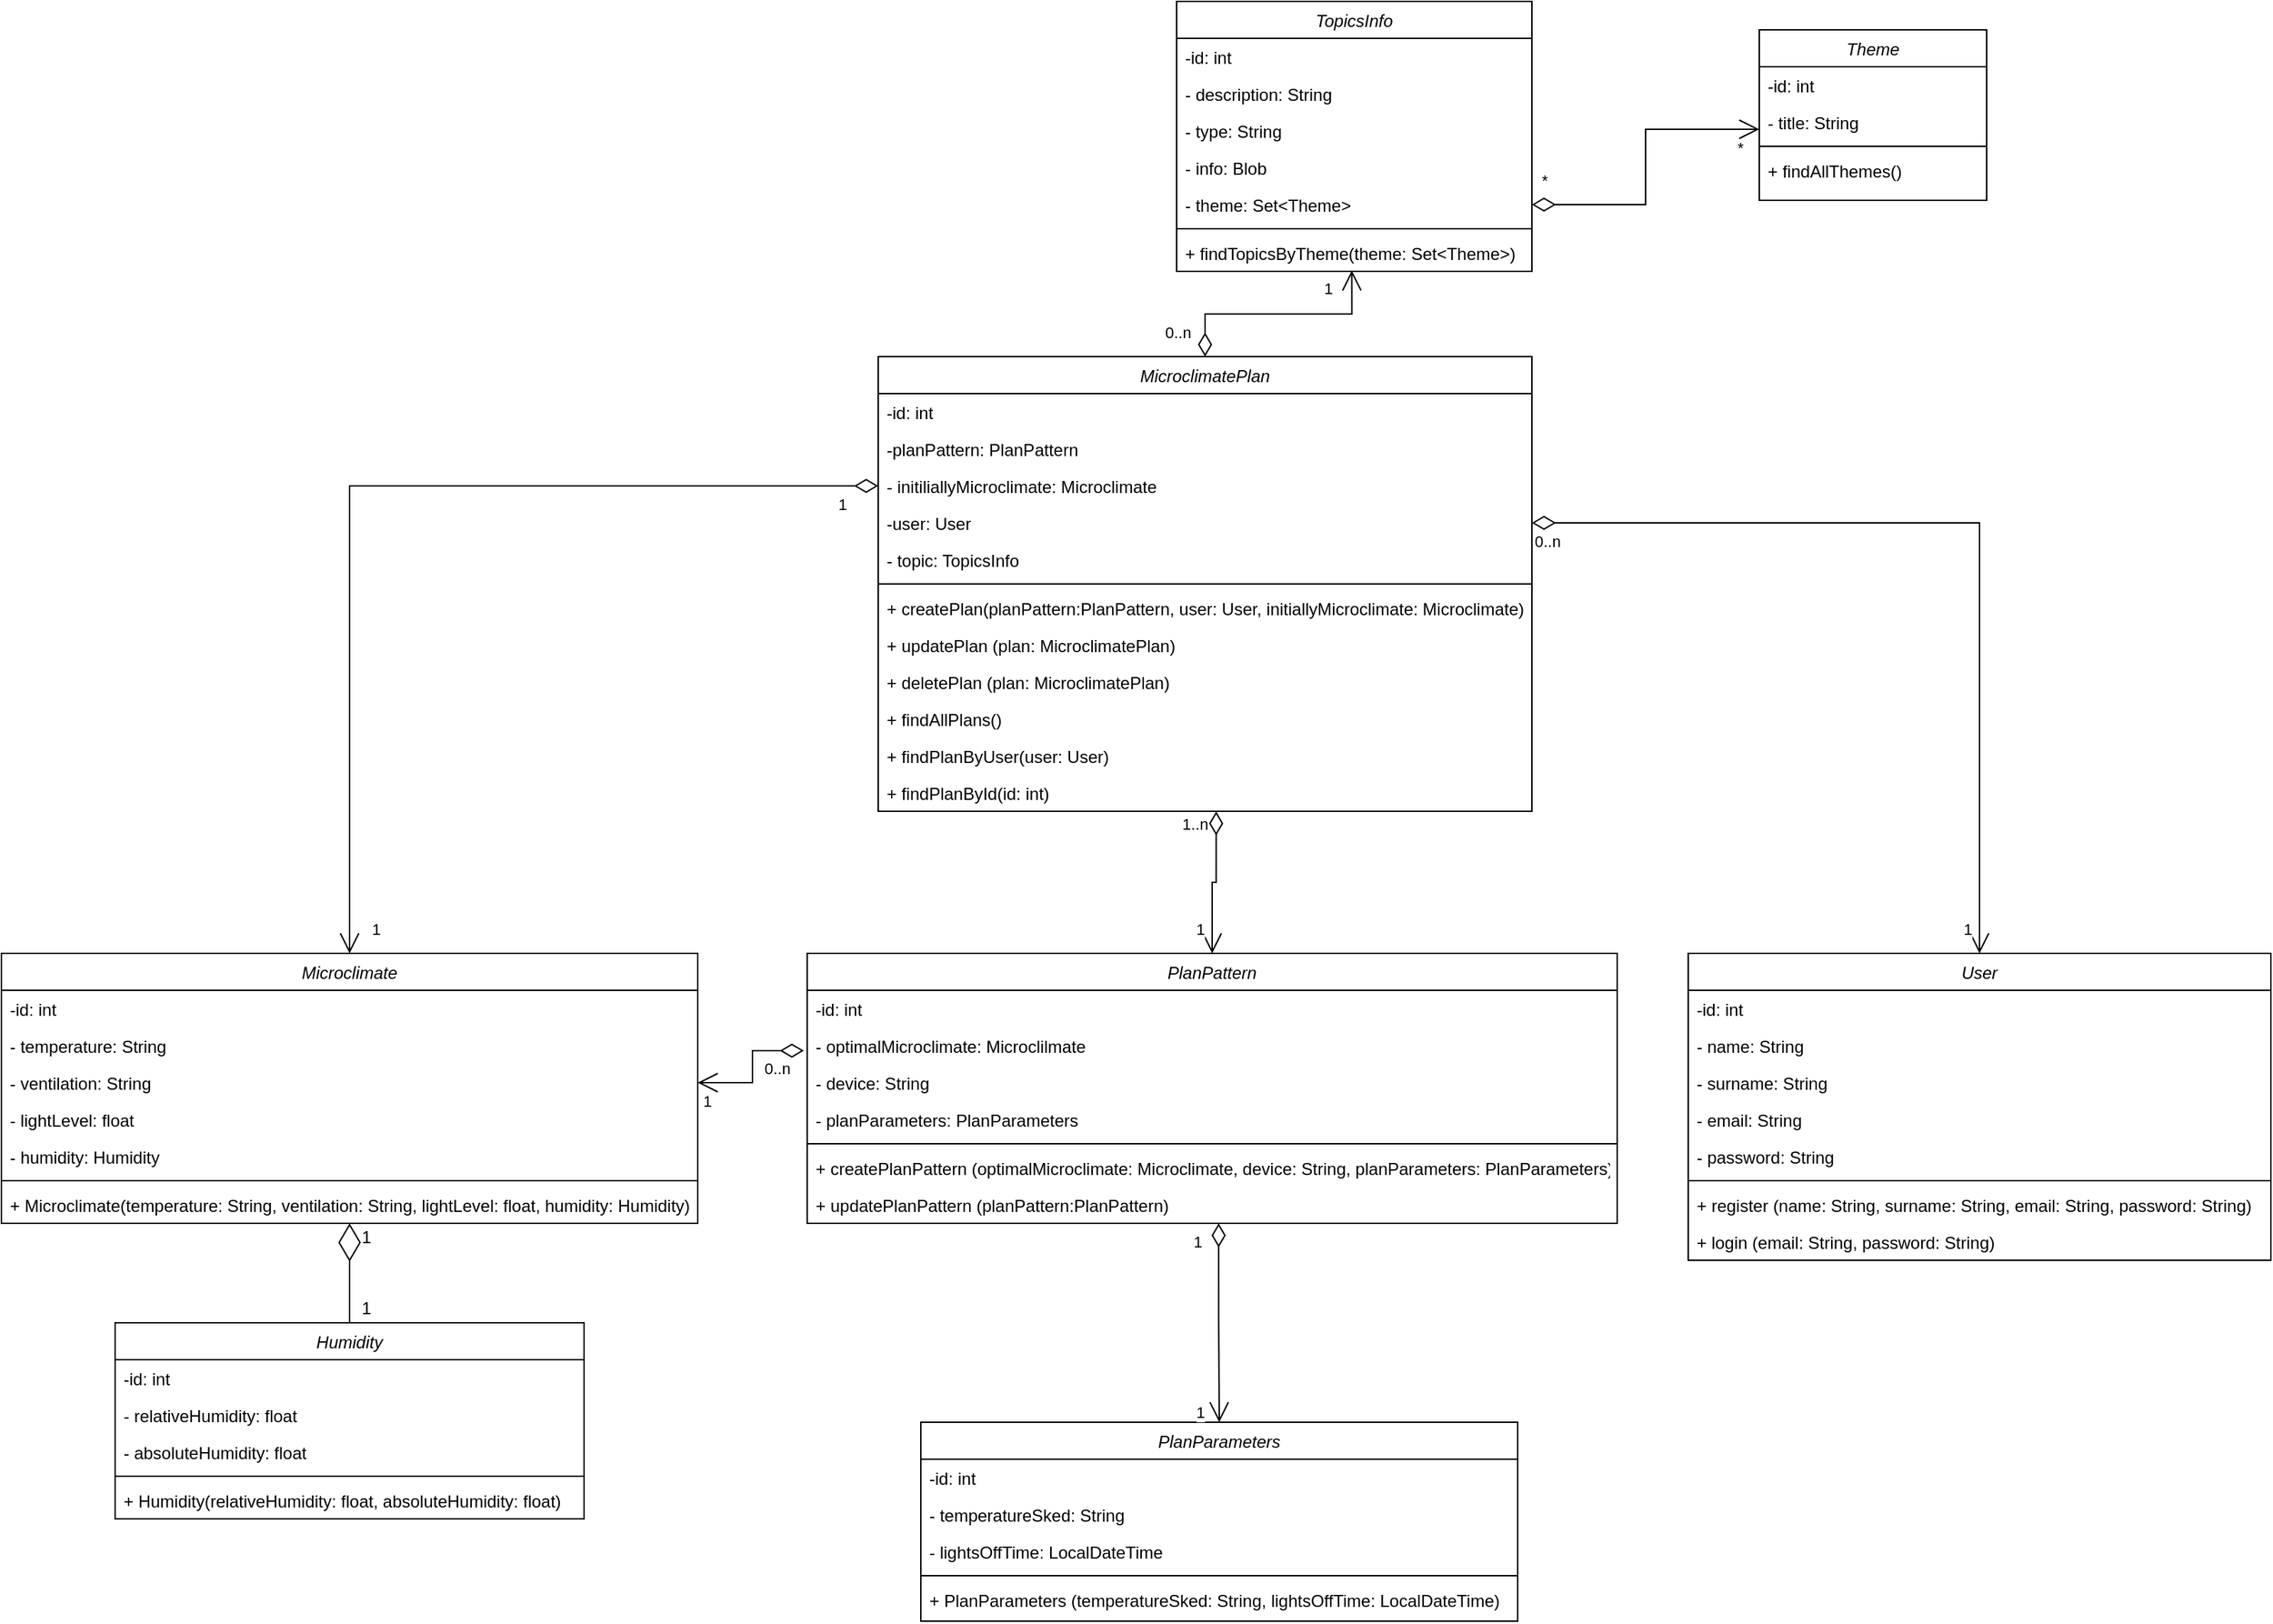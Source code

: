 <mxfile version="22.1.3" type="device">
  <diagram id="C5RBs43oDa-KdzZeNtuy" name="Page-1">
    <mxGraphModel dx="3217" dy="1248" grid="1" gridSize="10" guides="1" tooltips="1" connect="1" arrows="1" fold="1" page="1" pageScale="1" pageWidth="827" pageHeight="1169" math="0" shadow="0">
      <root>
        <mxCell id="WIyWlLk6GJQsqaUBKTNV-0" />
        <mxCell id="WIyWlLk6GJQsqaUBKTNV-1" parent="WIyWlLk6GJQsqaUBKTNV-0" />
        <mxCell id="zkfFHV4jXpPFQw0GAbJ--0" value="MicroclimatePlan" style="swimlane;fontStyle=2;align=center;verticalAlign=top;childLayout=stackLayout;horizontal=1;startSize=26;horizontalStack=0;resizeParent=1;resizeLast=0;collapsible=1;marginBottom=0;rounded=0;shadow=0;strokeWidth=1;" parent="WIyWlLk6GJQsqaUBKTNV-1" vertex="1">
          <mxGeometry x="-210" y="270" width="460" height="320" as="geometry">
            <mxRectangle x="230" y="140" width="160" height="26" as="alternateBounds" />
          </mxGeometry>
        </mxCell>
        <mxCell id="zkfFHV4jXpPFQw0GAbJ--1" value="-id: int" style="text;align=left;verticalAlign=top;spacingLeft=4;spacingRight=4;overflow=hidden;rotatable=0;points=[[0,0.5],[1,0.5]];portConstraint=eastwest;" parent="zkfFHV4jXpPFQw0GAbJ--0" vertex="1">
          <mxGeometry y="26" width="460" height="26" as="geometry" />
        </mxCell>
        <mxCell id="zkfFHV4jXpPFQw0GAbJ--2" value="-planPattern: PlanPattern" style="text;align=left;verticalAlign=top;spacingLeft=4;spacingRight=4;overflow=hidden;rotatable=0;points=[[0,0.5],[1,0.5]];portConstraint=eastwest;rounded=0;shadow=0;html=0;" parent="zkfFHV4jXpPFQw0GAbJ--0" vertex="1">
          <mxGeometry y="52" width="460" height="26" as="geometry" />
        </mxCell>
        <mxCell id="2OGTQOwJCoU0kbv960lY-20" value="- initiliallyMicroclimate: Microclimate" style="text;align=left;verticalAlign=top;spacingLeft=4;spacingRight=4;overflow=hidden;rotatable=0;points=[[0,0.5],[1,0.5]];portConstraint=eastwest;rounded=0;shadow=0;html=0;" parent="zkfFHV4jXpPFQw0GAbJ--0" vertex="1">
          <mxGeometry y="78" width="460" height="26" as="geometry" />
        </mxCell>
        <mxCell id="zkfFHV4jXpPFQw0GAbJ--3" value="-user: User" style="text;align=left;verticalAlign=top;spacingLeft=4;spacingRight=4;overflow=hidden;rotatable=0;points=[[0,0.5],[1,0.5]];portConstraint=eastwest;rounded=0;shadow=0;html=0;" parent="zkfFHV4jXpPFQw0GAbJ--0" vertex="1">
          <mxGeometry y="104" width="460" height="26" as="geometry" />
        </mxCell>
        <mxCell id="0YNTMwmdeu7biB8t0eId-25" value="- topic: TopicsInfo" style="text;align=left;verticalAlign=top;spacingLeft=4;spacingRight=4;overflow=hidden;rotatable=0;points=[[0,0.5],[1,0.5]];portConstraint=eastwest;rounded=0;shadow=0;html=0;" vertex="1" parent="zkfFHV4jXpPFQw0GAbJ--0">
          <mxGeometry y="130" width="460" height="26" as="geometry" />
        </mxCell>
        <mxCell id="zkfFHV4jXpPFQw0GAbJ--4" value="" style="line;html=1;strokeWidth=1;align=left;verticalAlign=middle;spacingTop=-1;spacingLeft=3;spacingRight=3;rotatable=0;labelPosition=right;points=[];portConstraint=eastwest;" parent="zkfFHV4jXpPFQw0GAbJ--0" vertex="1">
          <mxGeometry y="156" width="460" height="8" as="geometry" />
        </mxCell>
        <mxCell id="zkfFHV4jXpPFQw0GAbJ--5" value="+ createPlan(planPattern:PlanPattern, user: User, initiallyMicroclimate: Microclimate)" style="text;align=left;verticalAlign=top;spacingLeft=4;spacingRight=4;overflow=hidden;rotatable=0;points=[[0,0.5],[1,0.5]];portConstraint=eastwest;" parent="zkfFHV4jXpPFQw0GAbJ--0" vertex="1">
          <mxGeometry y="164" width="460" height="26" as="geometry" />
        </mxCell>
        <mxCell id="2OGTQOwJCoU0kbv960lY-0" value="+ updatePlan (plan: MicroclimatePlan)" style="text;align=left;verticalAlign=top;spacingLeft=4;spacingRight=4;overflow=hidden;rotatable=0;points=[[0,0.5],[1,0.5]];portConstraint=eastwest;" parent="zkfFHV4jXpPFQw0GAbJ--0" vertex="1">
          <mxGeometry y="190" width="460" height="26" as="geometry" />
        </mxCell>
        <mxCell id="2OGTQOwJCoU0kbv960lY-1" value="+ deletePlan (plan: MicroclimatePlan)" style="text;align=left;verticalAlign=top;spacingLeft=4;spacingRight=4;overflow=hidden;rotatable=0;points=[[0,0.5],[1,0.5]];portConstraint=eastwest;" parent="zkfFHV4jXpPFQw0GAbJ--0" vertex="1">
          <mxGeometry y="216" width="460" height="26" as="geometry" />
        </mxCell>
        <mxCell id="2OGTQOwJCoU0kbv960lY-2" value="+ findAllPlans()" style="text;align=left;verticalAlign=top;spacingLeft=4;spacingRight=4;overflow=hidden;rotatable=0;points=[[0,0.5],[1,0.5]];portConstraint=eastwest;" parent="zkfFHV4jXpPFQw0GAbJ--0" vertex="1">
          <mxGeometry y="242" width="460" height="26" as="geometry" />
        </mxCell>
        <mxCell id="2OGTQOwJCoU0kbv960lY-3" value="+ findPlanByUser(user: User)" style="text;align=left;verticalAlign=top;spacingLeft=4;spacingRight=4;overflow=hidden;rotatable=0;points=[[0,0.5],[1,0.5]];portConstraint=eastwest;" parent="zkfFHV4jXpPFQw0GAbJ--0" vertex="1">
          <mxGeometry y="268" width="460" height="26" as="geometry" />
        </mxCell>
        <mxCell id="2OGTQOwJCoU0kbv960lY-4" value="+ findPlanById(id: int)" style="text;align=left;verticalAlign=top;spacingLeft=4;spacingRight=4;overflow=hidden;rotatable=0;points=[[0,0.5],[1,0.5]];portConstraint=eastwest;" parent="zkfFHV4jXpPFQw0GAbJ--0" vertex="1">
          <mxGeometry y="294" width="460" height="26" as="geometry" />
        </mxCell>
        <mxCell id="2OGTQOwJCoU0kbv960lY-5" value="Microclimate" style="swimlane;fontStyle=2;align=center;verticalAlign=top;childLayout=stackLayout;horizontal=1;startSize=26;horizontalStack=0;resizeParent=1;resizeLast=0;collapsible=1;marginBottom=0;rounded=0;shadow=0;strokeWidth=1;" parent="WIyWlLk6GJQsqaUBKTNV-1" vertex="1">
          <mxGeometry x="-827" y="690" width="490" height="190" as="geometry">
            <mxRectangle x="230" y="140" width="160" height="26" as="alternateBounds" />
          </mxGeometry>
        </mxCell>
        <mxCell id="2OGTQOwJCoU0kbv960lY-6" value="-id: int" style="text;align=left;verticalAlign=top;spacingLeft=4;spacingRight=4;overflow=hidden;rotatable=0;points=[[0,0.5],[1,0.5]];portConstraint=eastwest;" parent="2OGTQOwJCoU0kbv960lY-5" vertex="1">
          <mxGeometry y="26" width="490" height="26" as="geometry" />
        </mxCell>
        <mxCell id="2OGTQOwJCoU0kbv960lY-7" value="- temperature: String" style="text;align=left;verticalAlign=top;spacingLeft=4;spacingRight=4;overflow=hidden;rotatable=0;points=[[0,0.5],[1,0.5]];portConstraint=eastwest;rounded=0;shadow=0;html=0;" parent="2OGTQOwJCoU0kbv960lY-5" vertex="1">
          <mxGeometry y="52" width="490" height="26" as="geometry" />
        </mxCell>
        <mxCell id="2OGTQOwJCoU0kbv960lY-8" value="- ventilation: String" style="text;align=left;verticalAlign=top;spacingLeft=4;spacingRight=4;overflow=hidden;rotatable=0;points=[[0,0.5],[1,0.5]];portConstraint=eastwest;rounded=0;shadow=0;html=0;" parent="2OGTQOwJCoU0kbv960lY-5" vertex="1">
          <mxGeometry y="78" width="490" height="26" as="geometry" />
        </mxCell>
        <mxCell id="2OGTQOwJCoU0kbv960lY-18" value="- lightLevel: float" style="text;align=left;verticalAlign=top;spacingLeft=4;spacingRight=4;overflow=hidden;rotatable=0;points=[[0,0.5],[1,0.5]];portConstraint=eastwest;rounded=0;shadow=0;html=0;" parent="2OGTQOwJCoU0kbv960lY-5" vertex="1">
          <mxGeometry y="104" width="490" height="26" as="geometry" />
        </mxCell>
        <mxCell id="2OGTQOwJCoU0kbv960lY-17" value="- humidity: Humidity" style="text;align=left;verticalAlign=top;spacingLeft=4;spacingRight=4;overflow=hidden;rotatable=0;points=[[0,0.5],[1,0.5]];portConstraint=eastwest;rounded=0;shadow=0;html=0;" parent="2OGTQOwJCoU0kbv960lY-5" vertex="1">
          <mxGeometry y="130" width="490" height="26" as="geometry" />
        </mxCell>
        <mxCell id="2OGTQOwJCoU0kbv960lY-9" value="" style="line;html=1;strokeWidth=1;align=left;verticalAlign=middle;spacingTop=-1;spacingLeft=3;spacingRight=3;rotatable=0;labelPosition=right;points=[];portConstraint=eastwest;" parent="2OGTQOwJCoU0kbv960lY-5" vertex="1">
          <mxGeometry y="156" width="490" height="8" as="geometry" />
        </mxCell>
        <mxCell id="2OGTQOwJCoU0kbv960lY-16" value="+ Microclimate(temperature: String, ventilation: String, lightLevel: float, humidity: Humidity)" style="text;align=left;verticalAlign=top;spacingLeft=4;spacingRight=4;overflow=hidden;rotatable=0;points=[[0,0.5],[1,0.5]];portConstraint=eastwest;rounded=0;shadow=0;html=0;" parent="2OGTQOwJCoU0kbv960lY-5" vertex="1">
          <mxGeometry y="164" width="490" height="26" as="geometry" />
        </mxCell>
        <mxCell id="2OGTQOwJCoU0kbv960lY-21" value="Humidity" style="swimlane;fontStyle=2;align=center;verticalAlign=top;childLayout=stackLayout;horizontal=1;startSize=26;horizontalStack=0;resizeParent=1;resizeLast=0;collapsible=1;marginBottom=0;rounded=0;shadow=0;strokeWidth=1;" parent="WIyWlLk6GJQsqaUBKTNV-1" vertex="1">
          <mxGeometry x="-747" y="950" width="330" height="138" as="geometry">
            <mxRectangle x="230" y="140" width="160" height="26" as="alternateBounds" />
          </mxGeometry>
        </mxCell>
        <mxCell id="2OGTQOwJCoU0kbv960lY-22" value="-id: int" style="text;align=left;verticalAlign=top;spacingLeft=4;spacingRight=4;overflow=hidden;rotatable=0;points=[[0,0.5],[1,0.5]];portConstraint=eastwest;" parent="2OGTQOwJCoU0kbv960lY-21" vertex="1">
          <mxGeometry y="26" width="330" height="26" as="geometry" />
        </mxCell>
        <mxCell id="2OGTQOwJCoU0kbv960lY-23" value="- relativeHumidity: float" style="text;align=left;verticalAlign=top;spacingLeft=4;spacingRight=4;overflow=hidden;rotatable=0;points=[[0,0.5],[1,0.5]];portConstraint=eastwest;rounded=0;shadow=0;html=0;" parent="2OGTQOwJCoU0kbv960lY-21" vertex="1">
          <mxGeometry y="52" width="330" height="26" as="geometry" />
        </mxCell>
        <mxCell id="2OGTQOwJCoU0kbv960lY-24" value="- absoluteHumidity: float" style="text;align=left;verticalAlign=top;spacingLeft=4;spacingRight=4;overflow=hidden;rotatable=0;points=[[0,0.5],[1,0.5]];portConstraint=eastwest;rounded=0;shadow=0;html=0;" parent="2OGTQOwJCoU0kbv960lY-21" vertex="1">
          <mxGeometry y="78" width="330" height="26" as="geometry" />
        </mxCell>
        <mxCell id="2OGTQOwJCoU0kbv960lY-27" value="" style="line;html=1;strokeWidth=1;align=left;verticalAlign=middle;spacingTop=-1;spacingLeft=3;spacingRight=3;rotatable=0;labelPosition=right;points=[];portConstraint=eastwest;" parent="2OGTQOwJCoU0kbv960lY-21" vertex="1">
          <mxGeometry y="104" width="330" height="8" as="geometry" />
        </mxCell>
        <mxCell id="2OGTQOwJCoU0kbv960lY-28" value="+ Humidity(relativeHumidity: float, absoluteHumidity: float)" style="text;align=left;verticalAlign=top;spacingLeft=4;spacingRight=4;overflow=hidden;rotatable=0;points=[[0,0.5],[1,0.5]];portConstraint=eastwest;rounded=0;shadow=0;html=0;" parent="2OGTQOwJCoU0kbv960lY-21" vertex="1">
          <mxGeometry y="112" width="330" height="26" as="geometry" />
        </mxCell>
        <mxCell id="2OGTQOwJCoU0kbv960lY-29" value="PlanPattern" style="swimlane;fontStyle=2;align=center;verticalAlign=top;childLayout=stackLayout;horizontal=1;startSize=26;horizontalStack=0;resizeParent=1;resizeLast=0;collapsible=1;marginBottom=0;rounded=0;shadow=0;strokeWidth=1;" parent="WIyWlLk6GJQsqaUBKTNV-1" vertex="1">
          <mxGeometry x="-260" y="690" width="570" height="190" as="geometry">
            <mxRectangle x="230" y="140" width="160" height="26" as="alternateBounds" />
          </mxGeometry>
        </mxCell>
        <mxCell id="2OGTQOwJCoU0kbv960lY-30" value="-id: int" style="text;align=left;verticalAlign=top;spacingLeft=4;spacingRight=4;overflow=hidden;rotatable=0;points=[[0,0.5],[1,0.5]];portConstraint=eastwest;" parent="2OGTQOwJCoU0kbv960lY-29" vertex="1">
          <mxGeometry y="26" width="570" height="26" as="geometry" />
        </mxCell>
        <mxCell id="2OGTQOwJCoU0kbv960lY-32" value="- optimalMicroclimate: Microclilmate" style="text;align=left;verticalAlign=top;spacingLeft=4;spacingRight=4;overflow=hidden;rotatable=0;points=[[0,0.5],[1,0.5]];portConstraint=eastwest;rounded=0;shadow=0;html=0;" parent="2OGTQOwJCoU0kbv960lY-29" vertex="1">
          <mxGeometry y="52" width="570" height="26" as="geometry" />
        </mxCell>
        <mxCell id="2OGTQOwJCoU0kbv960lY-33" value="- device: String" style="text;align=left;verticalAlign=top;spacingLeft=4;spacingRight=4;overflow=hidden;rotatable=0;points=[[0,0.5],[1,0.5]];portConstraint=eastwest;rounded=0;shadow=0;html=0;" parent="2OGTQOwJCoU0kbv960lY-29" vertex="1">
          <mxGeometry y="78" width="570" height="26" as="geometry" />
        </mxCell>
        <mxCell id="2OGTQOwJCoU0kbv960lY-56" value="- planParameters: PlanParameters" style="text;align=left;verticalAlign=top;spacingLeft=4;spacingRight=4;overflow=hidden;rotatable=0;points=[[0,0.5],[1,0.5]];portConstraint=eastwest;rounded=0;shadow=0;html=0;" parent="2OGTQOwJCoU0kbv960lY-29" vertex="1">
          <mxGeometry y="104" width="570" height="26" as="geometry" />
        </mxCell>
        <mxCell id="2OGTQOwJCoU0kbv960lY-35" value="" style="line;html=1;strokeWidth=1;align=left;verticalAlign=middle;spacingTop=-1;spacingLeft=3;spacingRight=3;rotatable=0;labelPosition=right;points=[];portConstraint=eastwest;" parent="2OGTQOwJCoU0kbv960lY-29" vertex="1">
          <mxGeometry y="130" width="570" height="8" as="geometry" />
        </mxCell>
        <mxCell id="2OGTQOwJCoU0kbv960lY-36" value="+ createPlanPattern (optimalMicroclimate: Microclimate, device: String, planParameters: PlanParameters)" style="text;align=left;verticalAlign=top;spacingLeft=4;spacingRight=4;overflow=hidden;rotatable=0;points=[[0,0.5],[1,0.5]];portConstraint=eastwest;rounded=0;shadow=0;html=0;" parent="2OGTQOwJCoU0kbv960lY-29" vertex="1">
          <mxGeometry y="138" width="570" height="26" as="geometry" />
        </mxCell>
        <mxCell id="2OGTQOwJCoU0kbv960lY-37" value="+ updatePlanPattern (planPattern:PlanPattern)" style="text;align=left;verticalAlign=top;spacingLeft=4;spacingRight=4;overflow=hidden;rotatable=0;points=[[0,0.5],[1,0.5]];portConstraint=eastwest;rounded=0;shadow=0;html=0;" parent="2OGTQOwJCoU0kbv960lY-29" vertex="1">
          <mxGeometry y="164" width="570" height="26" as="geometry" />
        </mxCell>
        <mxCell id="2OGTQOwJCoU0kbv960lY-38" value="User" style="swimlane;fontStyle=2;align=center;verticalAlign=top;childLayout=stackLayout;horizontal=1;startSize=26;horizontalStack=0;resizeParent=1;resizeLast=0;collapsible=1;marginBottom=0;rounded=0;shadow=0;strokeWidth=1;" parent="WIyWlLk6GJQsqaUBKTNV-1" vertex="1">
          <mxGeometry x="360" y="690" width="410" height="216" as="geometry">
            <mxRectangle x="230" y="140" width="160" height="26" as="alternateBounds" />
          </mxGeometry>
        </mxCell>
        <mxCell id="2OGTQOwJCoU0kbv960lY-39" value="-id: int" style="text;align=left;verticalAlign=top;spacingLeft=4;spacingRight=4;overflow=hidden;rotatable=0;points=[[0,0.5],[1,0.5]];portConstraint=eastwest;" parent="2OGTQOwJCoU0kbv960lY-38" vertex="1">
          <mxGeometry y="26" width="410" height="26" as="geometry" />
        </mxCell>
        <mxCell id="2OGTQOwJCoU0kbv960lY-40" value="- name: String" style="text;align=left;verticalAlign=top;spacingLeft=4;spacingRight=4;overflow=hidden;rotatable=0;points=[[0,0.5],[1,0.5]];portConstraint=eastwest;rounded=0;shadow=0;html=0;" parent="2OGTQOwJCoU0kbv960lY-38" vertex="1">
          <mxGeometry y="52" width="410" height="26" as="geometry" />
        </mxCell>
        <mxCell id="2OGTQOwJCoU0kbv960lY-41" value="- surname: String" style="text;align=left;verticalAlign=top;spacingLeft=4;spacingRight=4;overflow=hidden;rotatable=0;points=[[0,0.5],[1,0.5]];portConstraint=eastwest;rounded=0;shadow=0;html=0;" parent="2OGTQOwJCoU0kbv960lY-38" vertex="1">
          <mxGeometry y="78" width="410" height="26" as="geometry" />
        </mxCell>
        <mxCell id="2OGTQOwJCoU0kbv960lY-45" value="- email: String" style="text;align=left;verticalAlign=top;spacingLeft=4;spacingRight=4;overflow=hidden;rotatable=0;points=[[0,0.5],[1,0.5]];portConstraint=eastwest;rounded=0;shadow=0;html=0;" parent="2OGTQOwJCoU0kbv960lY-38" vertex="1">
          <mxGeometry y="104" width="410" height="26" as="geometry" />
        </mxCell>
        <mxCell id="2OGTQOwJCoU0kbv960lY-44" value="- password: String" style="text;align=left;verticalAlign=top;spacingLeft=4;spacingRight=4;overflow=hidden;rotatable=0;points=[[0,0.5],[1,0.5]];portConstraint=eastwest;rounded=0;shadow=0;html=0;" parent="2OGTQOwJCoU0kbv960lY-38" vertex="1">
          <mxGeometry y="130" width="410" height="26" as="geometry" />
        </mxCell>
        <mxCell id="2OGTQOwJCoU0kbv960lY-42" value="" style="line;html=1;strokeWidth=1;align=left;verticalAlign=middle;spacingTop=-1;spacingLeft=3;spacingRight=3;rotatable=0;labelPosition=right;points=[];portConstraint=eastwest;" parent="2OGTQOwJCoU0kbv960lY-38" vertex="1">
          <mxGeometry y="156" width="410" height="8" as="geometry" />
        </mxCell>
        <mxCell id="2OGTQOwJCoU0kbv960lY-43" value="+ register (name: String, surname: String, email: String, password: String)" style="text;align=left;verticalAlign=top;spacingLeft=4;spacingRight=4;overflow=hidden;rotatable=0;points=[[0,0.5],[1,0.5]];portConstraint=eastwest;rounded=0;shadow=0;html=0;" parent="2OGTQOwJCoU0kbv960lY-38" vertex="1">
          <mxGeometry y="164" width="410" height="26" as="geometry" />
        </mxCell>
        <mxCell id="2OGTQOwJCoU0kbv960lY-46" value="+ login (email: String, password: String)" style="text;align=left;verticalAlign=top;spacingLeft=4;spacingRight=4;overflow=hidden;rotatable=0;points=[[0,0.5],[1,0.5]];portConstraint=eastwest;rounded=0;shadow=0;html=0;" parent="2OGTQOwJCoU0kbv960lY-38" vertex="1">
          <mxGeometry y="190" width="410" height="26" as="geometry" />
        </mxCell>
        <mxCell id="2OGTQOwJCoU0kbv960lY-47" value="PlanParameters" style="swimlane;fontStyle=2;align=center;verticalAlign=top;childLayout=stackLayout;horizontal=1;startSize=26;horizontalStack=0;resizeParent=1;resizeLast=0;collapsible=1;marginBottom=0;rounded=0;shadow=0;strokeWidth=1;" parent="WIyWlLk6GJQsqaUBKTNV-1" vertex="1">
          <mxGeometry x="-180" y="1020" width="420" height="140" as="geometry">
            <mxRectangle x="230" y="140" width="160" height="26" as="alternateBounds" />
          </mxGeometry>
        </mxCell>
        <mxCell id="2OGTQOwJCoU0kbv960lY-48" value="-id: int" style="text;align=left;verticalAlign=top;spacingLeft=4;spacingRight=4;overflow=hidden;rotatable=0;points=[[0,0.5],[1,0.5]];portConstraint=eastwest;" parent="2OGTQOwJCoU0kbv960lY-47" vertex="1">
          <mxGeometry y="26" width="420" height="26" as="geometry" />
        </mxCell>
        <mxCell id="2OGTQOwJCoU0kbv960lY-49" value="- temperatureSked: String" style="text;align=left;verticalAlign=top;spacingLeft=4;spacingRight=4;overflow=hidden;rotatable=0;points=[[0,0.5],[1,0.5]];portConstraint=eastwest;rounded=0;shadow=0;html=0;" parent="2OGTQOwJCoU0kbv960lY-47" vertex="1">
          <mxGeometry y="52" width="420" height="26" as="geometry" />
        </mxCell>
        <mxCell id="2OGTQOwJCoU0kbv960lY-51" value="- lightsOffTime: LocalDateTime" style="text;align=left;verticalAlign=top;spacingLeft=4;spacingRight=4;overflow=hidden;rotatable=0;points=[[0,0.5],[1,0.5]];portConstraint=eastwest;rounded=0;shadow=0;html=0;" parent="2OGTQOwJCoU0kbv960lY-47" vertex="1">
          <mxGeometry y="78" width="420" height="26" as="geometry" />
        </mxCell>
        <mxCell id="2OGTQOwJCoU0kbv960lY-53" value="" style="line;html=1;strokeWidth=1;align=left;verticalAlign=middle;spacingTop=-1;spacingLeft=3;spacingRight=3;rotatable=0;labelPosition=right;points=[];portConstraint=eastwest;" parent="2OGTQOwJCoU0kbv960lY-47" vertex="1">
          <mxGeometry y="104" width="420" height="8" as="geometry" />
        </mxCell>
        <mxCell id="2OGTQOwJCoU0kbv960lY-54" value="+ PlanParameters (temperatureSked: String, lightsOffTime: LocalDateTime)" style="text;align=left;verticalAlign=top;spacingLeft=4;spacingRight=4;overflow=hidden;rotatable=0;points=[[0,0.5],[1,0.5]];portConstraint=eastwest;rounded=0;shadow=0;html=0;" parent="2OGTQOwJCoU0kbv960lY-47" vertex="1">
          <mxGeometry y="112" width="420" height="26" as="geometry" />
        </mxCell>
        <mxCell id="2OGTQOwJCoU0kbv960lY-61" value="" style="endArrow=diamondThin;endFill=0;endSize=24;html=1;rounded=0;exitX=0.5;exitY=0;exitDx=0;exitDy=0;" parent="WIyWlLk6GJQsqaUBKTNV-1" source="2OGTQOwJCoU0kbv960lY-21" target="2OGTQOwJCoU0kbv960lY-16" edge="1">
          <mxGeometry width="160" relative="1" as="geometry">
            <mxPoint x="-497" y="980" as="sourcePoint" />
            <mxPoint x="-337" y="980" as="targetPoint" />
          </mxGeometry>
        </mxCell>
        <mxCell id="2OGTQOwJCoU0kbv960lY-67" value="" style="endArrow=open;html=1;endSize=12;startArrow=diamondThin;startSize=14;startFill=0;edgeStyle=orthogonalEdgeStyle;rounded=0;entryX=0.5;entryY=0;entryDx=0;entryDy=0;exitX=0.508;exitY=1;exitDx=0;exitDy=0;exitPerimeter=0;" parent="WIyWlLk6GJQsqaUBKTNV-1" source="2OGTQOwJCoU0kbv960lY-37" target="2OGTQOwJCoU0kbv960lY-47" edge="1">
          <mxGeometry relative="1" as="geometry">
            <mxPoint x="35" y="830" as="sourcePoint" />
            <mxPoint x="190" y="930" as="targetPoint" />
          </mxGeometry>
        </mxCell>
        <mxCell id="2OGTQOwJCoU0kbv960lY-68" value="1" style="edgeLabel;resizable=0;html=1;align=left;verticalAlign=top;" parent="2OGTQOwJCoU0kbv960lY-67" connectable="0" vertex="1">
          <mxGeometry x="-1" relative="1" as="geometry">
            <mxPoint x="-20" as="offset" />
          </mxGeometry>
        </mxCell>
        <mxCell id="2OGTQOwJCoU0kbv960lY-69" value="1" style="edgeLabel;resizable=0;html=1;align=right;verticalAlign=top;" parent="2OGTQOwJCoU0kbv960lY-67" connectable="0" vertex="1">
          <mxGeometry x="1" relative="1" as="geometry">
            <mxPoint x="-10" y="-20" as="offset" />
          </mxGeometry>
        </mxCell>
        <mxCell id="2OGTQOwJCoU0kbv960lY-76" value="" style="endArrow=open;html=1;endSize=12;startArrow=diamondThin;startSize=14;startFill=0;edgeStyle=orthogonalEdgeStyle;rounded=0;entryX=0.5;entryY=0;entryDx=0;entryDy=0;exitX=0.517;exitY=1.003;exitDx=0;exitDy=0;exitPerimeter=0;" parent="WIyWlLk6GJQsqaUBKTNV-1" source="2OGTQOwJCoU0kbv960lY-4" target="2OGTQOwJCoU0kbv960lY-29" edge="1">
          <mxGeometry relative="1" as="geometry">
            <mxPoint x="20" y="580" as="sourcePoint" />
            <mxPoint x="150" y="490" as="targetPoint" />
          </mxGeometry>
        </mxCell>
        <mxCell id="2OGTQOwJCoU0kbv960lY-77" value="1..n" style="edgeLabel;resizable=0;html=1;align=left;verticalAlign=top;" parent="2OGTQOwJCoU0kbv960lY-76" connectable="0" vertex="1">
          <mxGeometry x="-1" relative="1" as="geometry">
            <mxPoint x="-26" y="-4" as="offset" />
          </mxGeometry>
        </mxCell>
        <mxCell id="2OGTQOwJCoU0kbv960lY-78" value="1" style="edgeLabel;resizable=0;html=1;align=right;verticalAlign=top;" parent="2OGTQOwJCoU0kbv960lY-76" connectable="0" vertex="1">
          <mxGeometry x="1" relative="1" as="geometry">
            <mxPoint x="-5" y="-30" as="offset" />
          </mxGeometry>
        </mxCell>
        <mxCell id="2OGTQOwJCoU0kbv960lY-81" value="" style="endArrow=open;html=1;endSize=12;startArrow=diamondThin;startSize=14;startFill=0;edgeStyle=orthogonalEdgeStyle;rounded=0;exitX=-0.004;exitY=0.633;exitDx=0;exitDy=0;entryX=1;entryY=0.5;entryDx=0;entryDy=0;exitPerimeter=0;" parent="WIyWlLk6GJQsqaUBKTNV-1" source="2OGTQOwJCoU0kbv960lY-32" target="2OGTQOwJCoU0kbv960lY-8" edge="1">
          <mxGeometry relative="1" as="geometry">
            <mxPoint x="-400" y="830" as="sourcePoint" />
            <mxPoint x="-240" y="830" as="targetPoint" />
          </mxGeometry>
        </mxCell>
        <mxCell id="2OGTQOwJCoU0kbv960lY-82" value="0..n" style="edgeLabel;resizable=0;html=1;align=left;verticalAlign=top;" parent="2OGTQOwJCoU0kbv960lY-81" connectable="0" vertex="1">
          <mxGeometry x="-1" relative="1" as="geometry">
            <mxPoint x="-30" as="offset" />
          </mxGeometry>
        </mxCell>
        <mxCell id="2OGTQOwJCoU0kbv960lY-83" value="1" style="edgeLabel;resizable=0;html=1;align=right;verticalAlign=top;" parent="2OGTQOwJCoU0kbv960lY-81" connectable="0" vertex="1">
          <mxGeometry x="1" relative="1" as="geometry">
            <mxPoint x="10" as="offset" />
          </mxGeometry>
        </mxCell>
        <mxCell id="2OGTQOwJCoU0kbv960lY-84" value="" style="endArrow=open;html=1;endSize=12;startArrow=diamondThin;startSize=14;startFill=0;edgeStyle=orthogonalEdgeStyle;rounded=0;exitX=1;exitY=0.5;exitDx=0;exitDy=0;" parent="WIyWlLk6GJQsqaUBKTNV-1" source="zkfFHV4jXpPFQw0GAbJ--3" target="2OGTQOwJCoU0kbv960lY-38" edge="1">
          <mxGeometry relative="1" as="geometry">
            <mxPoint x="490" y="670" as="sourcePoint" />
            <mxPoint x="650" y="670" as="targetPoint" />
          </mxGeometry>
        </mxCell>
        <mxCell id="2OGTQOwJCoU0kbv960lY-85" value="0..n" style="edgeLabel;resizable=0;html=1;align=left;verticalAlign=top;" parent="2OGTQOwJCoU0kbv960lY-84" connectable="0" vertex="1">
          <mxGeometry x="-1" relative="1" as="geometry" />
        </mxCell>
        <mxCell id="2OGTQOwJCoU0kbv960lY-86" value="1" style="edgeLabel;resizable=0;html=1;align=right;verticalAlign=top;" parent="2OGTQOwJCoU0kbv960lY-84" connectable="0" vertex="1">
          <mxGeometry x="1" relative="1" as="geometry">
            <mxPoint x="-5" y="-30" as="offset" />
          </mxGeometry>
        </mxCell>
        <mxCell id="2OGTQOwJCoU0kbv960lY-87" value="" style="endArrow=open;html=1;endSize=12;startArrow=diamondThin;startSize=14;startFill=0;edgeStyle=orthogonalEdgeStyle;rounded=0;exitX=0;exitY=0.5;exitDx=0;exitDy=0;entryX=0.5;entryY=0;entryDx=0;entryDy=0;" parent="WIyWlLk6GJQsqaUBKTNV-1" source="2OGTQOwJCoU0kbv960lY-20" target="2OGTQOwJCoU0kbv960lY-5" edge="1">
          <mxGeometry relative="1" as="geometry">
            <mxPoint x="-290" y="570" as="sourcePoint" />
            <mxPoint x="-130" y="570" as="targetPoint" />
          </mxGeometry>
        </mxCell>
        <mxCell id="2OGTQOwJCoU0kbv960lY-88" value="1" style="edgeLabel;resizable=0;html=1;align=left;verticalAlign=top;" parent="2OGTQOwJCoU0kbv960lY-87" connectable="0" vertex="1">
          <mxGeometry x="-1" relative="1" as="geometry">
            <mxPoint x="-30" as="offset" />
          </mxGeometry>
        </mxCell>
        <mxCell id="2OGTQOwJCoU0kbv960lY-89" value="1" style="edgeLabel;resizable=0;html=1;align=right;verticalAlign=top;" parent="2OGTQOwJCoU0kbv960lY-87" connectable="0" vertex="1">
          <mxGeometry x="1" relative="1" as="geometry">
            <mxPoint x="22" y="-30" as="offset" />
          </mxGeometry>
        </mxCell>
        <mxCell id="2OGTQOwJCoU0kbv960lY-90" value="1" style="text;html=1;strokeColor=none;fillColor=none;align=center;verticalAlign=middle;whiteSpace=wrap;rounded=0;" parent="WIyWlLk6GJQsqaUBKTNV-1" vertex="1">
          <mxGeometry x="-580" y="930" width="20" height="20" as="geometry" />
        </mxCell>
        <mxCell id="2OGTQOwJCoU0kbv960lY-91" value="1" style="text;html=1;strokeColor=none;fillColor=none;align=center;verticalAlign=middle;whiteSpace=wrap;rounded=0;" parent="WIyWlLk6GJQsqaUBKTNV-1" vertex="1">
          <mxGeometry x="-580" y="880" width="20" height="20" as="geometry" />
        </mxCell>
        <mxCell id="0YNTMwmdeu7biB8t0eId-0" value="Theme" style="swimlane;fontStyle=2;align=center;verticalAlign=top;childLayout=stackLayout;horizontal=1;startSize=26;horizontalStack=0;resizeParent=1;resizeLast=0;collapsible=1;marginBottom=0;rounded=0;shadow=0;strokeWidth=1;" vertex="1" parent="WIyWlLk6GJQsqaUBKTNV-1">
          <mxGeometry x="410" y="40" width="160" height="120" as="geometry">
            <mxRectangle x="230" y="140" width="160" height="26" as="alternateBounds" />
          </mxGeometry>
        </mxCell>
        <mxCell id="0YNTMwmdeu7biB8t0eId-1" value="-id: int" style="text;align=left;verticalAlign=top;spacingLeft=4;spacingRight=4;overflow=hidden;rotatable=0;points=[[0,0.5],[1,0.5]];portConstraint=eastwest;" vertex="1" parent="0YNTMwmdeu7biB8t0eId-0">
          <mxGeometry y="26" width="160" height="26" as="geometry" />
        </mxCell>
        <mxCell id="0YNTMwmdeu7biB8t0eId-2" value="- title: String" style="text;align=left;verticalAlign=top;spacingLeft=4;spacingRight=4;overflow=hidden;rotatable=0;points=[[0,0.5],[1,0.5]];portConstraint=eastwest;rounded=0;shadow=0;html=0;" vertex="1" parent="0YNTMwmdeu7biB8t0eId-0">
          <mxGeometry y="52" width="160" height="26" as="geometry" />
        </mxCell>
        <mxCell id="0YNTMwmdeu7biB8t0eId-6" value="" style="line;html=1;strokeWidth=1;align=left;verticalAlign=middle;spacingTop=-1;spacingLeft=3;spacingRight=3;rotatable=0;labelPosition=right;points=[];portConstraint=eastwest;" vertex="1" parent="0YNTMwmdeu7biB8t0eId-0">
          <mxGeometry y="78" width="160" height="8" as="geometry" />
        </mxCell>
        <mxCell id="0YNTMwmdeu7biB8t0eId-7" value="+ findAllThemes()" style="text;align=left;verticalAlign=top;spacingLeft=4;spacingRight=4;overflow=hidden;rotatable=0;points=[[0,0.5],[1,0.5]];portConstraint=eastwest;rounded=0;shadow=0;html=0;" vertex="1" parent="0YNTMwmdeu7biB8t0eId-0">
          <mxGeometry y="86" width="160" height="26" as="geometry" />
        </mxCell>
        <mxCell id="0YNTMwmdeu7biB8t0eId-9" value="TopicsInfo" style="swimlane;fontStyle=2;align=center;verticalAlign=top;childLayout=stackLayout;horizontal=1;startSize=26;horizontalStack=0;resizeParent=1;resizeLast=0;collapsible=1;marginBottom=0;rounded=0;shadow=0;strokeWidth=1;" vertex="1" parent="WIyWlLk6GJQsqaUBKTNV-1">
          <mxGeometry y="20" width="250" height="190" as="geometry">
            <mxRectangle x="230" y="140" width="160" height="26" as="alternateBounds" />
          </mxGeometry>
        </mxCell>
        <mxCell id="0YNTMwmdeu7biB8t0eId-10" value="-id: int" style="text;align=left;verticalAlign=top;spacingLeft=4;spacingRight=4;overflow=hidden;rotatable=0;points=[[0,0.5],[1,0.5]];portConstraint=eastwest;" vertex="1" parent="0YNTMwmdeu7biB8t0eId-9">
          <mxGeometry y="26" width="250" height="26" as="geometry" />
        </mxCell>
        <mxCell id="0YNTMwmdeu7biB8t0eId-11" value="- description: String" style="text;align=left;verticalAlign=top;spacingLeft=4;spacingRight=4;overflow=hidden;rotatable=0;points=[[0,0.5],[1,0.5]];portConstraint=eastwest;rounded=0;shadow=0;html=0;" vertex="1" parent="0YNTMwmdeu7biB8t0eId-9">
          <mxGeometry y="52" width="250" height="26" as="geometry" />
        </mxCell>
        <mxCell id="0YNTMwmdeu7biB8t0eId-14" value="- type: String" style="text;align=left;verticalAlign=top;spacingLeft=4;spacingRight=4;overflow=hidden;rotatable=0;points=[[0,0.5],[1,0.5]];portConstraint=eastwest;rounded=0;shadow=0;html=0;" vertex="1" parent="0YNTMwmdeu7biB8t0eId-9">
          <mxGeometry y="78" width="250" height="26" as="geometry" />
        </mxCell>
        <mxCell id="0YNTMwmdeu7biB8t0eId-15" value="- info: Blob" style="text;align=left;verticalAlign=top;spacingLeft=4;spacingRight=4;overflow=hidden;rotatable=0;points=[[0,0.5],[1,0.5]];portConstraint=eastwest;rounded=0;shadow=0;html=0;" vertex="1" parent="0YNTMwmdeu7biB8t0eId-9">
          <mxGeometry y="104" width="250" height="26" as="geometry" />
        </mxCell>
        <mxCell id="0YNTMwmdeu7biB8t0eId-16" value="- theme: Set&lt;Theme&gt;" style="text;align=left;verticalAlign=top;spacingLeft=4;spacingRight=4;overflow=hidden;rotatable=0;points=[[0,0.5],[1,0.5]];portConstraint=eastwest;rounded=0;shadow=0;html=0;" vertex="1" parent="0YNTMwmdeu7biB8t0eId-9">
          <mxGeometry y="130" width="250" height="26" as="geometry" />
        </mxCell>
        <mxCell id="0YNTMwmdeu7biB8t0eId-12" value="" style="line;html=1;strokeWidth=1;align=left;verticalAlign=middle;spacingTop=-1;spacingLeft=3;spacingRight=3;rotatable=0;labelPosition=right;points=[];portConstraint=eastwest;" vertex="1" parent="0YNTMwmdeu7biB8t0eId-9">
          <mxGeometry y="156" width="250" height="8" as="geometry" />
        </mxCell>
        <mxCell id="0YNTMwmdeu7biB8t0eId-13" value="+ findTopicsByTheme(theme: Set&lt;Theme&gt;)" style="text;align=left;verticalAlign=top;spacingLeft=4;spacingRight=4;overflow=hidden;rotatable=0;points=[[0,0.5],[1,0.5]];portConstraint=eastwest;rounded=0;shadow=0;html=0;" vertex="1" parent="0YNTMwmdeu7biB8t0eId-9">
          <mxGeometry y="164" width="250" height="26" as="geometry" />
        </mxCell>
        <mxCell id="0YNTMwmdeu7biB8t0eId-22" value="" style="endArrow=open;html=1;endSize=12;startArrow=diamondThin;startSize=14;startFill=0;edgeStyle=orthogonalEdgeStyle;rounded=0;exitX=1;exitY=0.5;exitDx=0;exitDy=0;entryX=0;entryY=0.692;entryDx=0;entryDy=0;entryPerimeter=0;" edge="1" parent="WIyWlLk6GJQsqaUBKTNV-1" source="0YNTMwmdeu7biB8t0eId-16" target="0YNTMwmdeu7biB8t0eId-2">
          <mxGeometry relative="1" as="geometry">
            <mxPoint x="100" y="70" as="sourcePoint" />
            <mxPoint x="320" y="110" as="targetPoint" />
            <Array as="points">
              <mxPoint x="330" y="163" />
              <mxPoint x="330" y="110" />
            </Array>
          </mxGeometry>
        </mxCell>
        <mxCell id="0YNTMwmdeu7biB8t0eId-23" value="*" style="edgeLabel;resizable=0;html=1;align=left;verticalAlign=top;" connectable="0" vertex="1" parent="0YNTMwmdeu7biB8t0eId-22">
          <mxGeometry x="-1" relative="1" as="geometry">
            <mxPoint x="5" y="-30" as="offset" />
          </mxGeometry>
        </mxCell>
        <mxCell id="0YNTMwmdeu7biB8t0eId-24" value="*" style="edgeLabel;resizable=0;html=1;align=right;verticalAlign=top;" connectable="0" vertex="1" parent="0YNTMwmdeu7biB8t0eId-22">
          <mxGeometry x="1" relative="1" as="geometry">
            <mxPoint x="-10" as="offset" />
          </mxGeometry>
        </mxCell>
        <mxCell id="0YNTMwmdeu7biB8t0eId-26" value="" style="endArrow=open;html=1;endSize=12;startArrow=diamondThin;startSize=14;startFill=0;edgeStyle=orthogonalEdgeStyle;rounded=0;exitX=0.5;exitY=0;exitDx=0;exitDy=0;entryX=0.493;entryY=0.975;entryDx=0;entryDy=0;entryPerimeter=0;" edge="1" parent="WIyWlLk6GJQsqaUBKTNV-1" source="zkfFHV4jXpPFQw0GAbJ--0" target="0YNTMwmdeu7biB8t0eId-13">
          <mxGeometry relative="1" as="geometry">
            <mxPoint x="100" y="240" as="sourcePoint" />
            <mxPoint x="260" y="240" as="targetPoint" />
          </mxGeometry>
        </mxCell>
        <mxCell id="0YNTMwmdeu7biB8t0eId-27" value="0..n" style="edgeLabel;resizable=0;html=1;align=left;verticalAlign=top;" connectable="0" vertex="1" parent="0YNTMwmdeu7biB8t0eId-26">
          <mxGeometry x="-1" relative="1" as="geometry">
            <mxPoint x="-30" y="-30" as="offset" />
          </mxGeometry>
        </mxCell>
        <mxCell id="0YNTMwmdeu7biB8t0eId-28" value="1" style="edgeLabel;resizable=0;html=1;align=right;verticalAlign=top;" connectable="0" vertex="1" parent="0YNTMwmdeu7biB8t0eId-26">
          <mxGeometry x="1" relative="1" as="geometry">
            <mxPoint x="-13" as="offset" />
          </mxGeometry>
        </mxCell>
      </root>
    </mxGraphModel>
  </diagram>
</mxfile>
